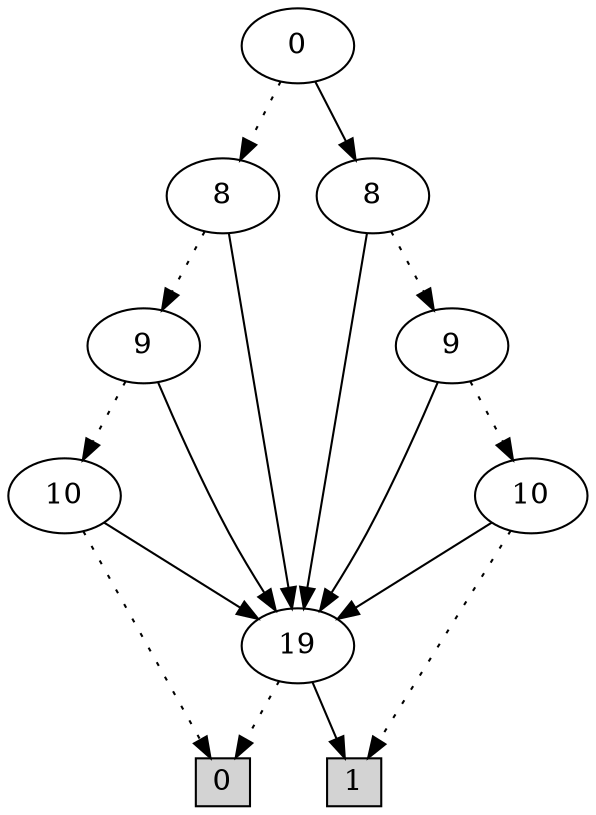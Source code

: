 digraph G {
0 [shape=box, label="0", style=filled, shape=box, height=0.3, width=0.3];
1 [shape=box, label="1", style=filled, shape=box, height=0.3, width=0.3];
223 [label="0"];
223 -> 212 [style=dotted];
223 -> 222 [style=filled];
212 [label="8"];
212 -> 211 [style=dotted];
212 -> 40 [style=filled];
211 [label="9"];
211 -> 210 [style=dotted];
211 -> 40 [style=filled];
210 [label="10"];
210 -> 0 [style=dotted];
210 -> 40 [style=filled];
40 [label="19"];
40 -> 0 [style=dotted];
40 -> 1 [style=filled];
222 [label="8"];
222 -> 221 [style=dotted];
222 -> 40 [style=filled];
221 [label="9"];
221 -> 220 [style=dotted];
221 -> 40 [style=filled];
220 [label="10"];
220 -> 1 [style=dotted];
220 -> 40 [style=filled];
}
